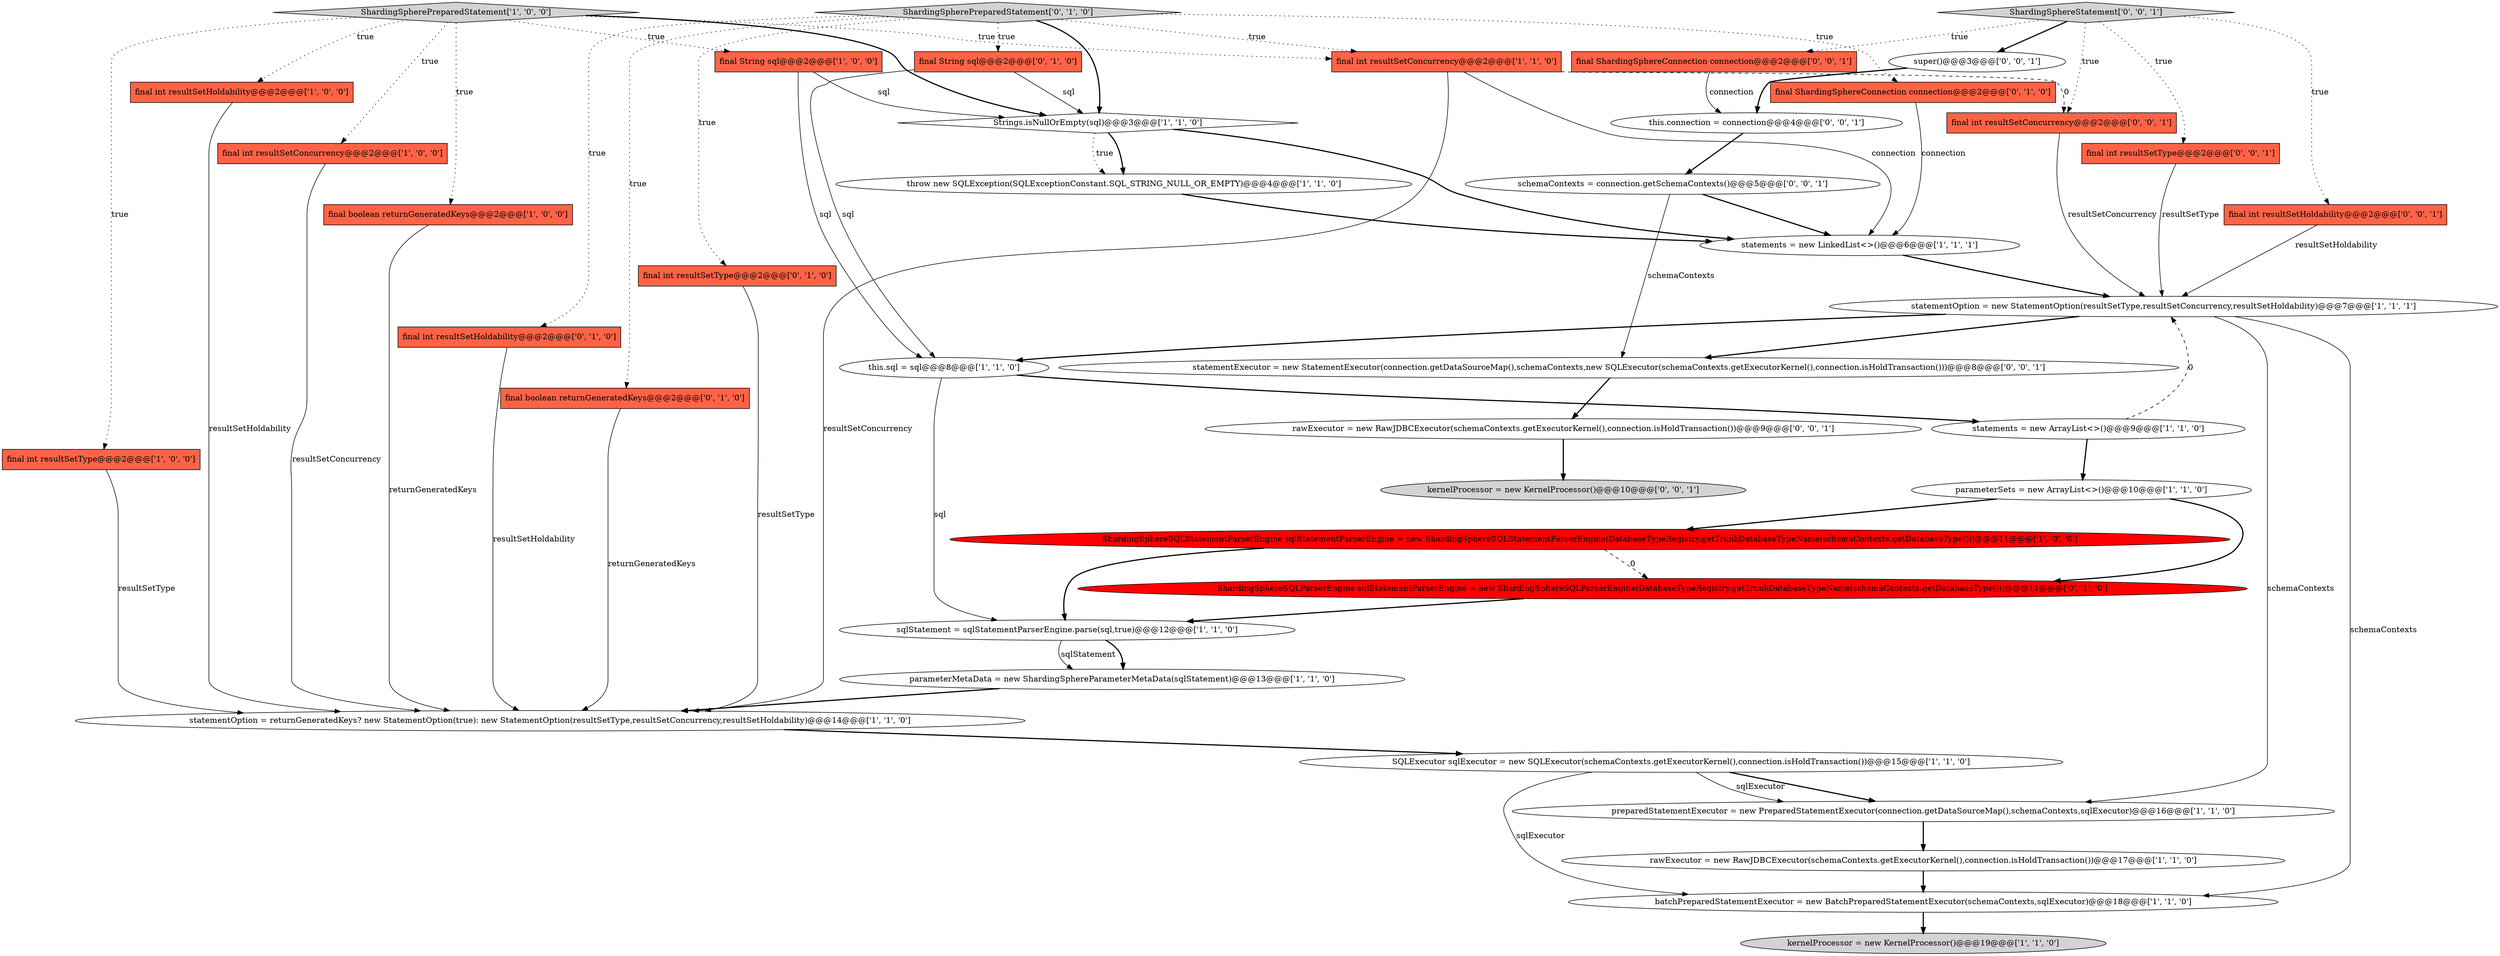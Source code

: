 digraph {
18 [style = filled, label = "throw new SQLException(SQLExceptionConstant.SQL_STRING_NULL_OR_EMPTY)@@@4@@@['1', '1', '0']", fillcolor = white, shape = ellipse image = "AAA0AAABBB1BBB"];
31 [style = filled, label = "this.connection = connection@@@4@@@['0', '0', '1']", fillcolor = white, shape = ellipse image = "AAA0AAABBB3BBB"];
32 [style = filled, label = "final ShardingSphereConnection connection@@@2@@@['0', '0', '1']", fillcolor = tomato, shape = box image = "AAA0AAABBB3BBB"];
13 [style = filled, label = "final int resultSetHoldability@@@2@@@['1', '0', '0']", fillcolor = tomato, shape = box image = "AAA0AAABBB1BBB"];
7 [style = filled, label = "ShardingSpherePreparedStatement['1', '0', '0']", fillcolor = lightgray, shape = diamond image = "AAA0AAABBB1BBB"];
21 [style = filled, label = "parameterSets = new ArrayList<>()@@@10@@@['1', '1', '0']", fillcolor = white, shape = ellipse image = "AAA0AAABBB1BBB"];
5 [style = filled, label = "final int resultSetConcurrency@@@2@@@['1', '0', '0']", fillcolor = tomato, shape = box image = "AAA0AAABBB1BBB"];
9 [style = filled, label = "final boolean returnGeneratedKeys@@@2@@@['1', '0', '0']", fillcolor = tomato, shape = box image = "AAA0AAABBB1BBB"];
3 [style = filled, label = "final String sql@@@2@@@['1', '0', '0']", fillcolor = tomato, shape = box image = "AAA0AAABBB1BBB"];
22 [style = filled, label = "preparedStatementExecutor = new PreparedStatementExecutor(connection.getDataSourceMap(),schemaContexts,sqlExecutor)@@@16@@@['1', '1', '0']", fillcolor = white, shape = ellipse image = "AAA0AAABBB1BBB"];
29 [style = filled, label = "ShardingSphereSQLParserEngine sqlStatementParserEngine = new ShardingSphereSQLParserEngine(DatabaseTypeRegistry.getTrunkDatabaseTypeName(schemaContexts.getDatabaseType()))@@@11@@@['0', '1', '0']", fillcolor = red, shape = ellipse image = "AAA1AAABBB2BBB"];
14 [style = filled, label = "Strings.isNullOrEmpty(sql)@@@3@@@['1', '1', '0']", fillcolor = white, shape = diamond image = "AAA0AAABBB1BBB"];
37 [style = filled, label = "final int resultSetConcurrency@@@2@@@['0', '0', '1']", fillcolor = tomato, shape = box image = "AAA0AAABBB3BBB"];
36 [style = filled, label = "statementExecutor = new StatementExecutor(connection.getDataSourceMap(),schemaContexts,new SQLExecutor(schemaContexts.getExecutorKernel(),connection.isHoldTransaction()))@@@8@@@['0', '0', '1']", fillcolor = white, shape = ellipse image = "AAA0AAABBB3BBB"];
4 [style = filled, label = "statementOption = new StatementOption(resultSetType,resultSetConcurrency,resultSetHoldability)@@@7@@@['1', '1', '1']", fillcolor = white, shape = ellipse image = "AAA0AAABBB1BBB"];
35 [style = filled, label = "final int resultSetType@@@2@@@['0', '0', '1']", fillcolor = tomato, shape = box image = "AAA0AAABBB3BBB"];
11 [style = filled, label = "rawExecutor = new RawJDBCExecutor(schemaContexts.getExecutorKernel(),connection.isHoldTransaction())@@@17@@@['1', '1', '0']", fillcolor = white, shape = ellipse image = "AAA0AAABBB1BBB"];
8 [style = filled, label = "statements = new LinkedList<>()@@@6@@@['1', '1', '1']", fillcolor = white, shape = ellipse image = "AAA0AAABBB1BBB"];
34 [style = filled, label = "kernelProcessor = new KernelProcessor()@@@10@@@['0', '0', '1']", fillcolor = lightgray, shape = ellipse image = "AAA0AAABBB3BBB"];
30 [style = filled, label = "rawExecutor = new RawJDBCExecutor(schemaContexts.getExecutorKernel(),connection.isHoldTransaction())@@@9@@@['0', '0', '1']", fillcolor = white, shape = ellipse image = "AAA0AAABBB3BBB"];
38 [style = filled, label = "super()@@@3@@@['0', '0', '1']", fillcolor = white, shape = ellipse image = "AAA0AAABBB3BBB"];
25 [style = filled, label = "final ShardingSphereConnection connection@@@2@@@['0', '1', '0']", fillcolor = tomato, shape = box image = "AAA0AAABBB2BBB"];
12 [style = filled, label = "statementOption = returnGeneratedKeys? new StatementOption(true): new StatementOption(resultSetType,resultSetConcurrency,resultSetHoldability)@@@14@@@['1', '1', '0']", fillcolor = white, shape = ellipse image = "AAA0AAABBB1BBB"];
1 [style = filled, label = "statements = new ArrayList<>()@@@9@@@['1', '1', '0']", fillcolor = white, shape = ellipse image = "AAA0AAABBB1BBB"];
10 [style = filled, label = "batchPreparedStatementExecutor = new BatchPreparedStatementExecutor(schemaContexts,sqlExecutor)@@@18@@@['1', '1', '0']", fillcolor = white, shape = ellipse image = "AAA0AAABBB1BBB"];
33 [style = filled, label = "final int resultSetHoldability@@@2@@@['0', '0', '1']", fillcolor = tomato, shape = box image = "AAA0AAABBB3BBB"];
16 [style = filled, label = "ShardingSphereSQLStatementParserEngine sqlStatementParserEngine = new ShardingSphereSQLStatementParserEngine(DatabaseTypeRegistry.getTrunkDatabaseTypeName(schemaContexts.getDatabaseType()))@@@11@@@['1', '0', '0']", fillcolor = red, shape = ellipse image = "AAA1AAABBB1BBB"];
19 [style = filled, label = "final int resultSetConcurrency@@@2@@@['1', '1', '0']", fillcolor = tomato, shape = box image = "AAA0AAABBB1BBB"];
39 [style = filled, label = "ShardingSphereStatement['0', '0', '1']", fillcolor = lightgray, shape = diamond image = "AAA0AAABBB3BBB"];
28 [style = filled, label = "final int resultSetType@@@2@@@['0', '1', '0']", fillcolor = tomato, shape = box image = "AAA0AAABBB2BBB"];
23 [style = filled, label = "final String sql@@@2@@@['0', '1', '0']", fillcolor = tomato, shape = box image = "AAA0AAABBB2BBB"];
17 [style = filled, label = "parameterMetaData = new ShardingSphereParameterMetaData(sqlStatement)@@@13@@@['1', '1', '0']", fillcolor = white, shape = ellipse image = "AAA0AAABBB1BBB"];
27 [style = filled, label = "final int resultSetHoldability@@@2@@@['0', '1', '0']", fillcolor = tomato, shape = box image = "AAA0AAABBB2BBB"];
26 [style = filled, label = "ShardingSpherePreparedStatement['0', '1', '0']", fillcolor = lightgray, shape = diamond image = "AAA0AAABBB2BBB"];
40 [style = filled, label = "schemaContexts = connection.getSchemaContexts()@@@5@@@['0', '0', '1']", fillcolor = white, shape = ellipse image = "AAA0AAABBB3BBB"];
15 [style = filled, label = "SQLExecutor sqlExecutor = new SQLExecutor(schemaContexts.getExecutorKernel(),connection.isHoldTransaction())@@@15@@@['1', '1', '0']", fillcolor = white, shape = ellipse image = "AAA0AAABBB1BBB"];
20 [style = filled, label = "sqlStatement = sqlStatementParserEngine.parse(sql,true)@@@12@@@['1', '1', '0']", fillcolor = white, shape = ellipse image = "AAA0AAABBB1BBB"];
2 [style = filled, label = "kernelProcessor = new KernelProcessor()@@@19@@@['1', '1', '0']", fillcolor = lightgray, shape = ellipse image = "AAA0AAABBB1BBB"];
24 [style = filled, label = "final boolean returnGeneratedKeys@@@2@@@['0', '1', '0']", fillcolor = tomato, shape = box image = "AAA0AAABBB2BBB"];
6 [style = filled, label = "this.sql = sql@@@8@@@['1', '1', '0']", fillcolor = white, shape = ellipse image = "AAA0AAABBB1BBB"];
0 [style = filled, label = "final int resultSetType@@@2@@@['1', '0', '0']", fillcolor = tomato, shape = box image = "AAA0AAABBB1BBB"];
39->35 [style = dotted, label="true"];
4->10 [style = solid, label="schemaContexts"];
37->4 [style = solid, label="resultSetConcurrency"];
20->17 [style = bold, label=""];
4->6 [style = bold, label=""];
7->19 [style = dotted, label="true"];
23->14 [style = solid, label="sql"];
4->22 [style = solid, label="schemaContexts"];
13->12 [style = solid, label="resultSetHoldability"];
26->25 [style = dotted, label="true"];
7->13 [style = dotted, label="true"];
26->27 [style = dotted, label="true"];
12->15 [style = bold, label=""];
0->12 [style = solid, label="resultSetType"];
5->12 [style = solid, label="resultSetConcurrency"];
25->8 [style = solid, label="connection"];
26->14 [style = bold, label=""];
1->4 [style = dashed, label="0"];
26->19 [style = dotted, label="true"];
26->23 [style = dotted, label="true"];
3->6 [style = solid, label="sql"];
20->17 [style = solid, label="sqlStatement"];
30->34 [style = bold, label=""];
38->31 [style = bold, label=""];
7->9 [style = dotted, label="true"];
7->0 [style = dotted, label="true"];
15->22 [style = bold, label=""];
7->5 [style = dotted, label="true"];
7->14 [style = bold, label=""];
6->1 [style = bold, label=""];
39->37 [style = dotted, label="true"];
29->20 [style = bold, label=""];
36->30 [style = bold, label=""];
17->12 [style = bold, label=""];
3->14 [style = solid, label="sql"];
9->12 [style = solid, label="returnGeneratedKeys"];
33->4 [style = solid, label="resultSetHoldability"];
21->29 [style = bold, label=""];
39->32 [style = dotted, label="true"];
7->3 [style = dotted, label="true"];
11->10 [style = bold, label=""];
1->21 [style = bold, label=""];
23->6 [style = solid, label="sql"];
26->28 [style = dotted, label="true"];
24->12 [style = solid, label="returnGeneratedKeys"];
26->24 [style = dotted, label="true"];
15->10 [style = solid, label="sqlExecutor"];
35->4 [style = solid, label="resultSetType"];
40->36 [style = solid, label="schemaContexts"];
39->38 [style = bold, label=""];
21->16 [style = bold, label=""];
31->40 [style = bold, label=""];
16->29 [style = dashed, label="0"];
14->18 [style = bold, label=""];
10->2 [style = bold, label=""];
14->8 [style = bold, label=""];
18->8 [style = bold, label=""];
4->36 [style = bold, label=""];
32->31 [style = solid, label="connection"];
8->4 [style = bold, label=""];
16->20 [style = bold, label=""];
19->12 [style = solid, label="resultSetConcurrency"];
19->37 [style = dashed, label="0"];
19->8 [style = solid, label="connection"];
6->20 [style = solid, label="sql"];
14->18 [style = dotted, label="true"];
28->12 [style = solid, label="resultSetType"];
39->33 [style = dotted, label="true"];
22->11 [style = bold, label=""];
40->8 [style = bold, label=""];
15->22 [style = solid, label="sqlExecutor"];
27->12 [style = solid, label="resultSetHoldability"];
}
